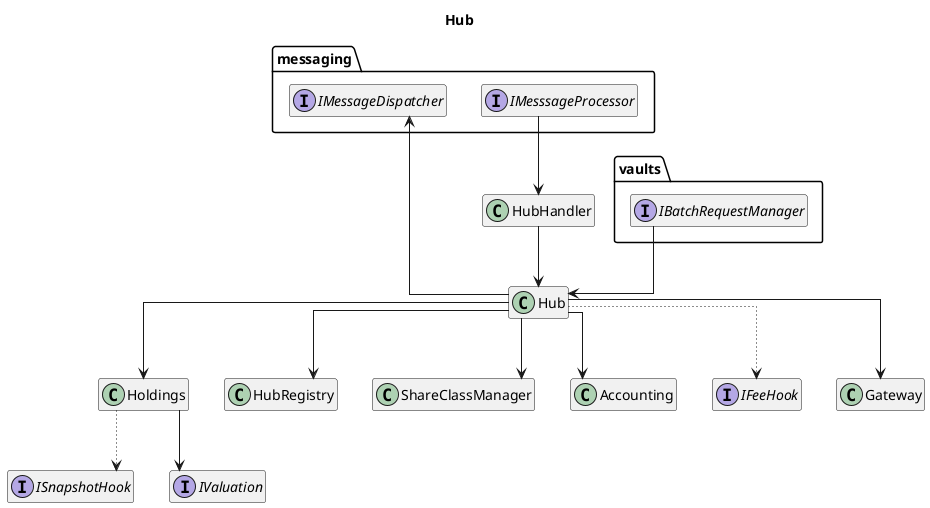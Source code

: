 @startuml hub
title Hub
hide empty members

skinparam linetype ortho

package vaults {
    interface IBatchRequestManager
}

package messaging {
    interface IMessageDispatcher
    interface IMesssageProcessor
}

class Hub
class HubHandler
class Holdings
class HubRegistry
class ShareClassManager
class Accounting

interface ISnapshotHook
interface IValuation
interface IFeeHook

Hub --> Holdings
Hub --> HubRegistry
Hub --> ShareClassManager
Hub --> Accounting
Hub --> IMessageDispatcher
Hub --> Gateway
Hub .[dotted].> IFeeHook

HubHandler --> Hub
IMesssageProcessor --> HubHandler

IBatchRequestManager --> Hub

Holdings --> IValuation
Holdings .[dotted].> ISnapshotHook

@enduml
